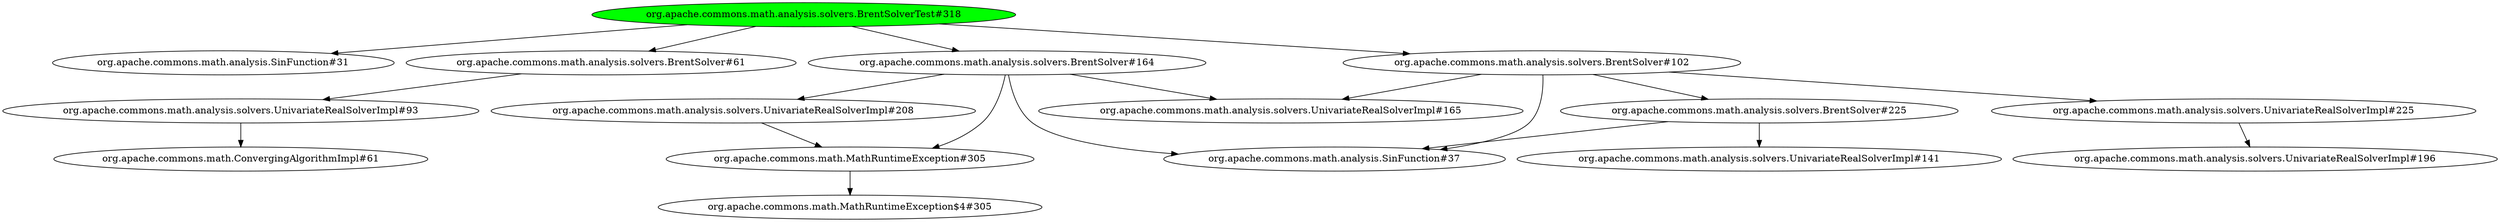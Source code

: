digraph "cg/org.apache.commons.math.analysis.solvers.BrentSolverTest#318"
{
	"org.apache.commons.math.analysis.solvers.BrentSolverTest#318" [style=filled,fillcolor=green];
	"org.apache.commons.math.analysis.solvers.BrentSolverTest#318" -> "org.apache.commons.math.analysis.SinFunction#31";
	"org.apache.commons.math.analysis.solvers.BrentSolverTest#318" -> "org.apache.commons.math.analysis.solvers.BrentSolver#61";
	"org.apache.commons.math.analysis.solvers.BrentSolver#61" -> "org.apache.commons.math.analysis.solvers.UnivariateRealSolverImpl#93";
	"org.apache.commons.math.analysis.solvers.UnivariateRealSolverImpl#93" -> "org.apache.commons.math.ConvergingAlgorithmImpl#61";
	"org.apache.commons.math.analysis.solvers.BrentSolverTest#318" -> "org.apache.commons.math.analysis.solvers.BrentSolver#164";
	"org.apache.commons.math.analysis.solvers.BrentSolver#164" -> "org.apache.commons.math.analysis.solvers.UnivariateRealSolverImpl#165";
	"org.apache.commons.math.analysis.solvers.BrentSolver#164" -> "org.apache.commons.math.analysis.solvers.UnivariateRealSolverImpl#208";
	"org.apache.commons.math.analysis.solvers.UnivariateRealSolverImpl#208" -> "org.apache.commons.math.MathRuntimeException#305";
	"org.apache.commons.math.MathRuntimeException#305" -> "org.apache.commons.math.MathRuntimeException$4#305";
	"org.apache.commons.math.analysis.solvers.BrentSolver#164" -> "org.apache.commons.math.analysis.SinFunction#37";
	"org.apache.commons.math.analysis.solvers.BrentSolver#164" -> "org.apache.commons.math.MathRuntimeException#305";
	"org.apache.commons.math.analysis.solvers.BrentSolverTest#318" -> "org.apache.commons.math.analysis.solvers.BrentSolver#102";
	"org.apache.commons.math.analysis.solvers.BrentSolver#102" -> "org.apache.commons.math.analysis.solvers.UnivariateRealSolverImpl#165";
	"org.apache.commons.math.analysis.solvers.BrentSolver#102" -> "org.apache.commons.math.analysis.solvers.UnivariateRealSolverImpl#225";
	"org.apache.commons.math.analysis.solvers.UnivariateRealSolverImpl#225" -> "org.apache.commons.math.analysis.solvers.UnivariateRealSolverImpl#196";
	"org.apache.commons.math.analysis.solvers.BrentSolver#102" -> "org.apache.commons.math.analysis.SinFunction#37";
	"org.apache.commons.math.analysis.solvers.BrentSolver#102" -> "org.apache.commons.math.analysis.solvers.BrentSolver#225";
	"org.apache.commons.math.analysis.solvers.BrentSolver#225" -> "org.apache.commons.math.analysis.SinFunction#37";
	"org.apache.commons.math.analysis.solvers.BrentSolver#225" -> "org.apache.commons.math.analysis.solvers.UnivariateRealSolverImpl#141";
}

